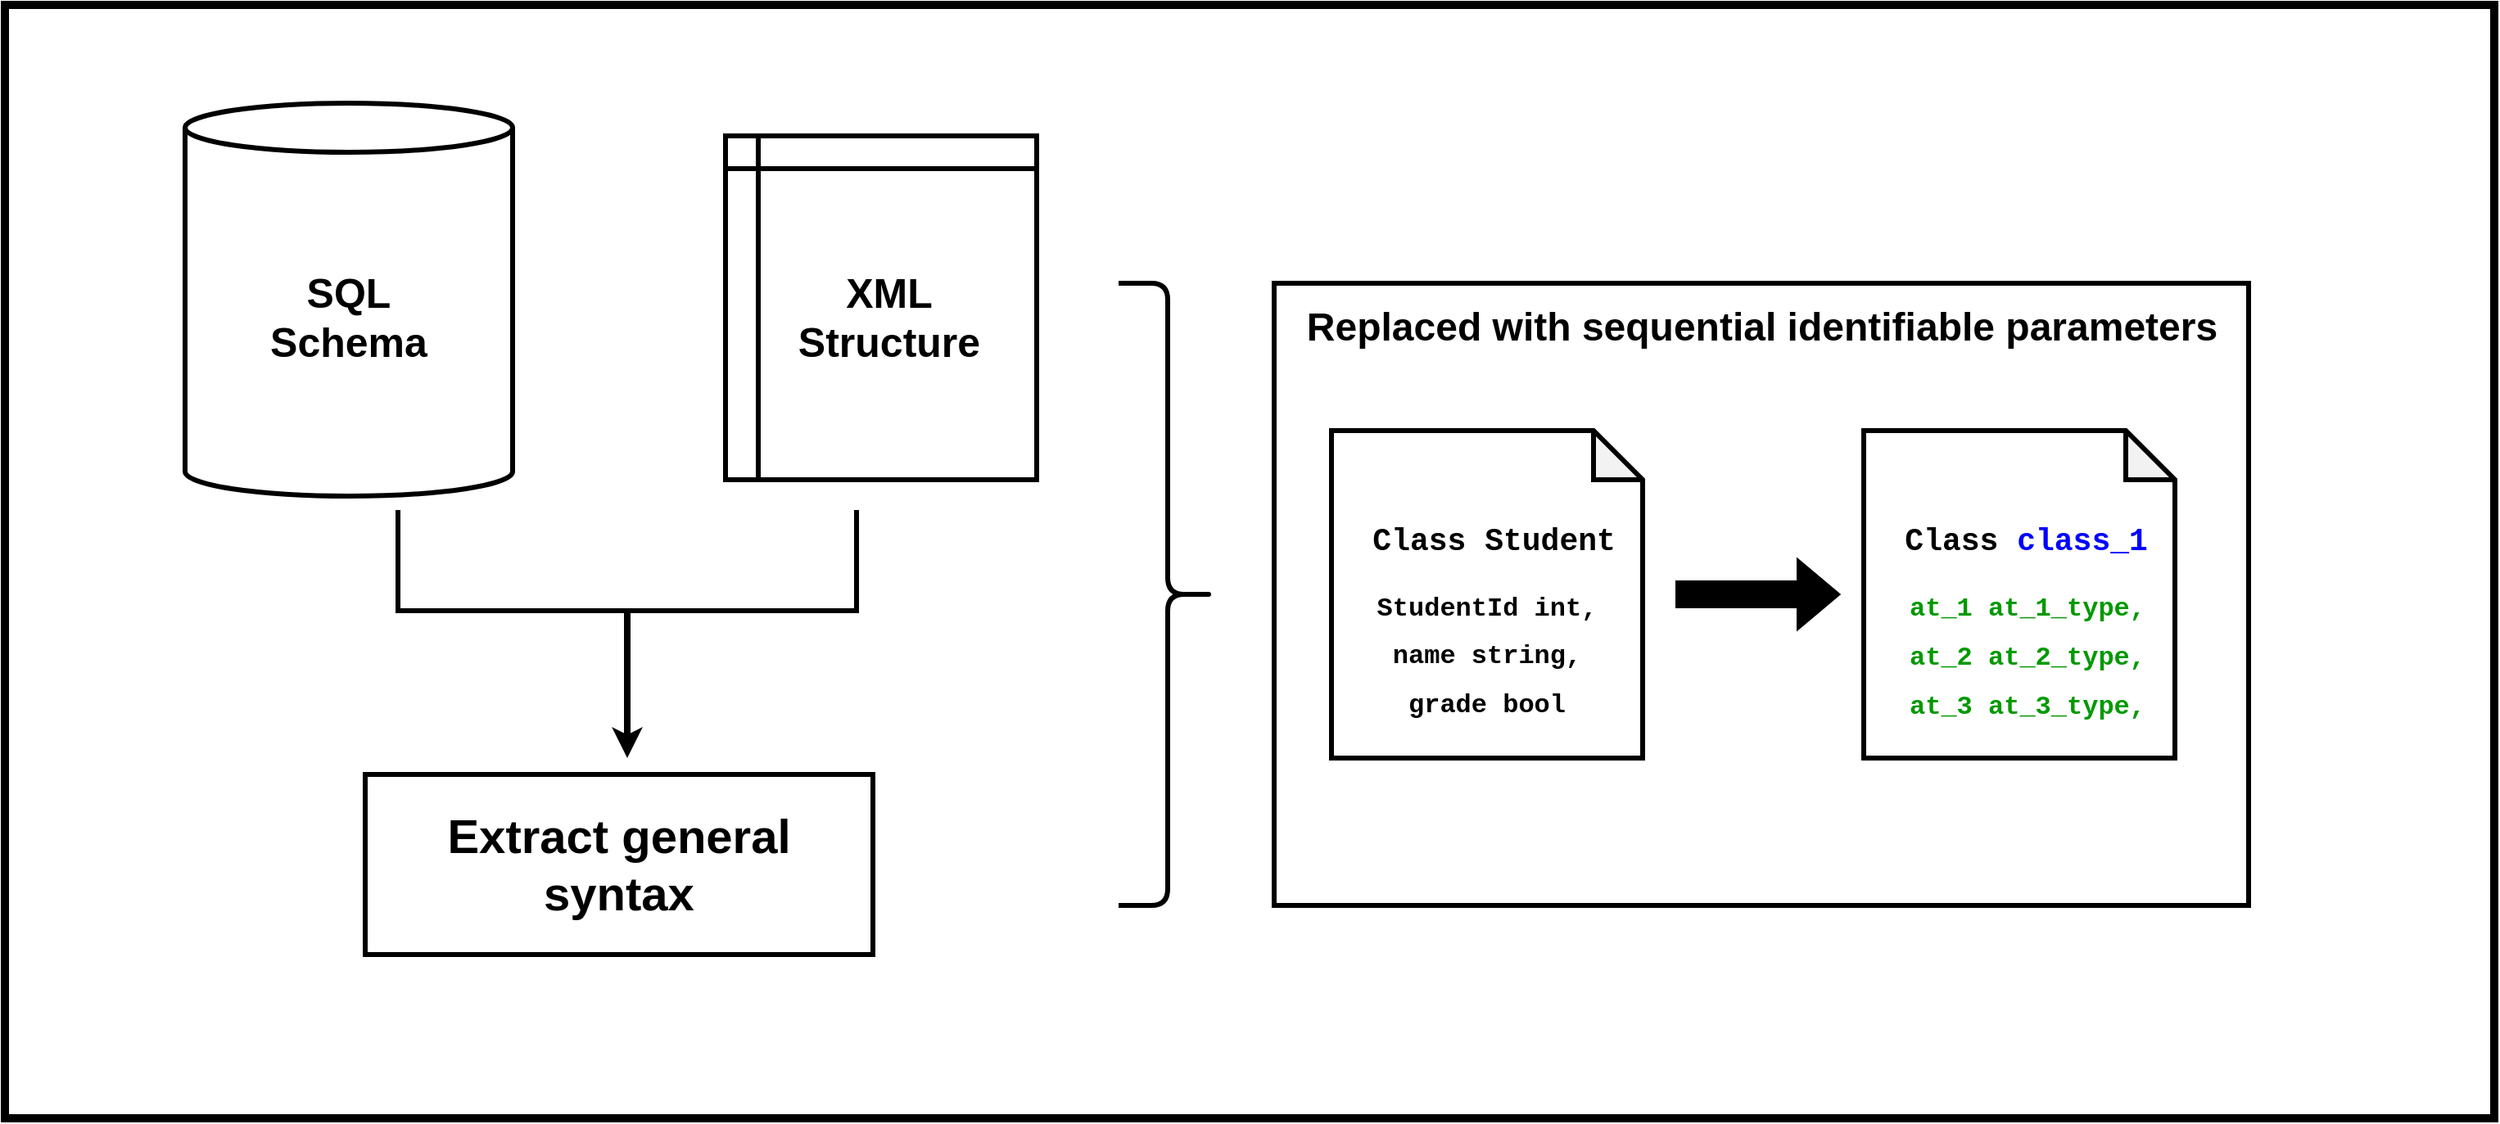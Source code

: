 <mxfile version="20.8.16" type="device"><diagram name="Page-1" id="1Dsa_rivKjuhqsLP2cJp"><mxGraphModel dx="1908" dy="1216" grid="1" gridSize="10" guides="1" tooltips="1" connect="1" arrows="1" fold="1" page="1" pageScale="1" pageWidth="850" pageHeight="1100" math="0" shadow="0"><root><mxCell id="0"/><mxCell id="1" parent="0"/><mxCell id="UreM6tEaMshYv8LKhSMP-1" value="" style="shape=cylinder3;whiteSpace=wrap;html=1;boundedLbl=1;backgroundOutline=1;size=15;strokeWidth=3;" vertex="1" parent="1"><mxGeometry x="150" y="150" width="200" height="240" as="geometry"/></mxCell><mxCell id="UreM6tEaMshYv8LKhSMP-2" value="&lt;b style=&quot;font-size: 25px;&quot;&gt;SQL&lt;br&gt;Schema&lt;/b&gt;" style="text;html=1;strokeColor=none;fillColor=none;align=center;verticalAlign=middle;whiteSpace=wrap;rounded=0;" vertex="1" parent="1"><mxGeometry x="180" y="230" width="140" height="100" as="geometry"/></mxCell><mxCell id="UreM6tEaMshYv8LKhSMP-3" value="" style="shape=internalStorage;whiteSpace=wrap;html=1;backgroundOutline=1;fontSize=25;strokeWidth=3;" vertex="1" parent="1"><mxGeometry x="480" y="170" width="190" height="210" as="geometry"/></mxCell><mxCell id="UreM6tEaMshYv8LKhSMP-4" value="&lt;b style=&quot;font-size: 25px;&quot;&gt;XML&lt;br&gt;Structure&lt;/b&gt;" style="text;html=1;strokeColor=none;fillColor=none;align=center;verticalAlign=middle;whiteSpace=wrap;rounded=0;" vertex="1" parent="1"><mxGeometry x="510" y="230" width="140" height="100" as="geometry"/></mxCell><mxCell id="UreM6tEaMshYv8LKhSMP-5" value="" style="shape=partialRectangle;whiteSpace=wrap;html=1;bottom=1;right=1;left=1;top=0;fillColor=none;routingCenterX=-0.5;strokeWidth=3;fontSize=25;" vertex="1" parent="1"><mxGeometry x="280" y="400" width="280" height="60" as="geometry"/></mxCell><mxCell id="UreM6tEaMshYv8LKhSMP-6" value="" style="endArrow=classic;html=1;rounded=0;fontSize=25;exitX=0.5;exitY=1;exitDx=0;exitDy=0;strokeWidth=4;" edge="1" parent="1" source="UreM6tEaMshYv8LKhSMP-5"><mxGeometry width="50" height="50" relative="1" as="geometry"><mxPoint x="420" y="570" as="sourcePoint"/><mxPoint x="420" y="550" as="targetPoint"/></mxGeometry></mxCell><mxCell id="UreM6tEaMshYv8LKhSMP-7" value="&lt;b&gt;&lt;font style=&quot;font-size: 29px;&quot;&gt;Extract general syntax&lt;/font&gt;&lt;/b&gt;" style="rounded=0;whiteSpace=wrap;html=1;strokeWidth=3;fontSize=25;" vertex="1" parent="1"><mxGeometry x="260" y="560" width="310" height="110" as="geometry"/></mxCell><mxCell id="UreM6tEaMshYv8LKhSMP-15" value="" style="rounded=0;whiteSpace=wrap;html=1;strokeWidth=3;fontSize=29;" vertex="1" parent="1"><mxGeometry x="815" y="260" width="595" height="380" as="geometry"/></mxCell><mxCell id="UreM6tEaMshYv8LKhSMP-18" value="&lt;font size=&quot;1&quot; style=&quot;&quot;&gt;&lt;b style=&quot;font-size: 24px;&quot;&gt;Replaced with sequential identifiable parameters&lt;/b&gt;&lt;/font&gt;" style="text;html=1;strokeColor=none;fillColor=none;align=center;verticalAlign=middle;whiteSpace=wrap;rounded=0;fontSize=29;" vertex="1" parent="1"><mxGeometry x="832.5" y="270" width="560" height="30" as="geometry"/></mxCell><mxCell id="UreM6tEaMshYv8LKhSMP-19" value="" style="shape=note;whiteSpace=wrap;html=1;backgroundOutline=1;darkOpacity=0.05;strokeWidth=3;fontSize=24;" vertex="1" parent="1"><mxGeometry x="850" y="350" width="190" height="200" as="geometry"/></mxCell><mxCell id="UreM6tEaMshYv8LKhSMP-20" value="&lt;font size=&quot;1&quot; face=&quot;Courier New&quot; style=&quot;&quot;&gt;&lt;b style=&quot;font-size: 19px;&quot;&gt;Class Student&amp;nbsp;&lt;/b&gt;&lt;/font&gt;" style="text;html=1;strokeColor=none;fillColor=none;align=center;verticalAlign=middle;whiteSpace=wrap;rounded=0;fontSize=24;" vertex="1" parent="1"><mxGeometry x="860" y="400" width="190" height="30" as="geometry"/></mxCell><mxCell id="UreM6tEaMshYv8LKhSMP-22" value="&lt;font face=&quot;Courier New&quot; style=&quot;font-size: 16px;&quot;&gt;&lt;b&gt;StudentId int,&lt;/b&gt;&lt;/font&gt;" style="text;html=1;strokeColor=none;fillColor=none;align=center;verticalAlign=middle;whiteSpace=wrap;rounded=0;fontSize=24;" vertex="1" parent="1"><mxGeometry x="875" y="440" width="140" height="30" as="geometry"/></mxCell><mxCell id="UreM6tEaMshYv8LKhSMP-23" value="&lt;font face=&quot;Courier New&quot;&gt;&lt;span style=&quot;font-size: 16px;&quot;&gt;&lt;b&gt;name string,&lt;/b&gt;&lt;/span&gt;&lt;/font&gt;" style="text;html=1;strokeColor=none;fillColor=none;align=center;verticalAlign=middle;whiteSpace=wrap;rounded=0;fontSize=24;" vertex="1" parent="1"><mxGeometry x="875" y="470" width="140" height="30" as="geometry"/></mxCell><mxCell id="UreM6tEaMshYv8LKhSMP-24" value="&lt;font face=&quot;Courier New&quot;&gt;&lt;span style=&quot;font-size: 16px;&quot;&gt;&lt;b&gt;grade bool&lt;/b&gt;&lt;/span&gt;&lt;/font&gt;" style="text;html=1;strokeColor=none;fillColor=none;align=center;verticalAlign=middle;whiteSpace=wrap;rounded=0;fontSize=24;" vertex="1" parent="1"><mxGeometry x="875" y="500" width="140" height="30" as="geometry"/></mxCell><mxCell id="UreM6tEaMshYv8LKhSMP-25" value="" style="shape=note;whiteSpace=wrap;html=1;backgroundOutline=1;darkOpacity=0.05;strokeWidth=3;fontSize=24;" vertex="1" parent="1"><mxGeometry x="1175" y="350" width="190" height="200" as="geometry"/></mxCell><mxCell id="UreM6tEaMshYv8LKhSMP-26" value="&lt;font size=&quot;1&quot; face=&quot;Courier New&quot; style=&quot;&quot;&gt;&lt;b style=&quot;font-size: 19px;&quot;&gt;Class &lt;font color=&quot;#0000ff&quot;&gt;class_1&lt;/font&gt;&amp;nbsp;&lt;/b&gt;&lt;/font&gt;" style="text;html=1;strokeColor=none;fillColor=none;align=center;verticalAlign=middle;whiteSpace=wrap;rounded=0;fontSize=24;" vertex="1" parent="1"><mxGeometry x="1185" y="400" width="190" height="30" as="geometry"/></mxCell><mxCell id="UreM6tEaMshYv8LKhSMP-27" value="&lt;font color=&quot;#009900&quot; face=&quot;Courier New&quot; style=&quot;font-size: 16px;&quot;&gt;&lt;b&gt;at_1 at_1_type,&lt;/b&gt;&lt;/font&gt;" style="text;html=1;strokeColor=none;fillColor=none;align=center;verticalAlign=middle;whiteSpace=wrap;rounded=0;fontSize=24;" vertex="1" parent="1"><mxGeometry x="1200" y="440" width="150" height="30" as="geometry"/></mxCell><mxCell id="UreM6tEaMshYv8LKhSMP-30" value="&lt;font color=&quot;#009900&quot; face=&quot;Courier New&quot; style=&quot;font-size: 16px;&quot;&gt;&lt;b&gt;at_2 at_2_type,&lt;/b&gt;&lt;/font&gt;" style="text;html=1;strokeColor=none;fillColor=none;align=center;verticalAlign=middle;whiteSpace=wrap;rounded=0;fontSize=24;" vertex="1" parent="1"><mxGeometry x="1200" y="470" width="150" height="30" as="geometry"/></mxCell><mxCell id="UreM6tEaMshYv8LKhSMP-31" value="&lt;font color=&quot;#009900&quot; face=&quot;Courier New&quot; style=&quot;font-size: 16px;&quot;&gt;&lt;b&gt;at_3 at_3_type,&lt;/b&gt;&lt;/font&gt;" style="text;html=1;strokeColor=none;fillColor=none;align=center;verticalAlign=middle;whiteSpace=wrap;rounded=0;fontSize=24;" vertex="1" parent="1"><mxGeometry x="1200" y="500" width="150" height="30" as="geometry"/></mxCell><mxCell id="UreM6tEaMshYv8LKhSMP-32" value="" style="shape=curlyBracket;whiteSpace=wrap;html=1;rounded=1;flipH=1;labelPosition=right;verticalLabelPosition=middle;align=left;verticalAlign=middle;strokeWidth=3;fontFamily=Courier New;fontSize=19;fontColor=#009900;" vertex="1" parent="1"><mxGeometry x="720" y="260" width="60" height="380" as="geometry"/></mxCell><mxCell id="UreM6tEaMshYv8LKhSMP-33" value="" style="shape=flexArrow;endArrow=classic;html=1;rounded=0;strokeWidth=4;fontFamily=Courier New;fontSize=19;fontColor=#009900;fillColor=#000000;" edge="1" parent="1"><mxGeometry width="50" height="50" relative="1" as="geometry"><mxPoint x="1060" y="450" as="sourcePoint"/><mxPoint x="1160" y="450" as="targetPoint"/></mxGeometry></mxCell><mxCell id="UreM6tEaMshYv8LKhSMP-34" value="" style="rounded=0;whiteSpace=wrap;html=1;strokeWidth=5;fontFamily=Courier New;fontSize=19;fontColor=#009900;fillColor=none;" vertex="1" parent="1"><mxGeometry x="40" y="90" width="1520" height="680" as="geometry"/></mxCell></root></mxGraphModel></diagram></mxfile>